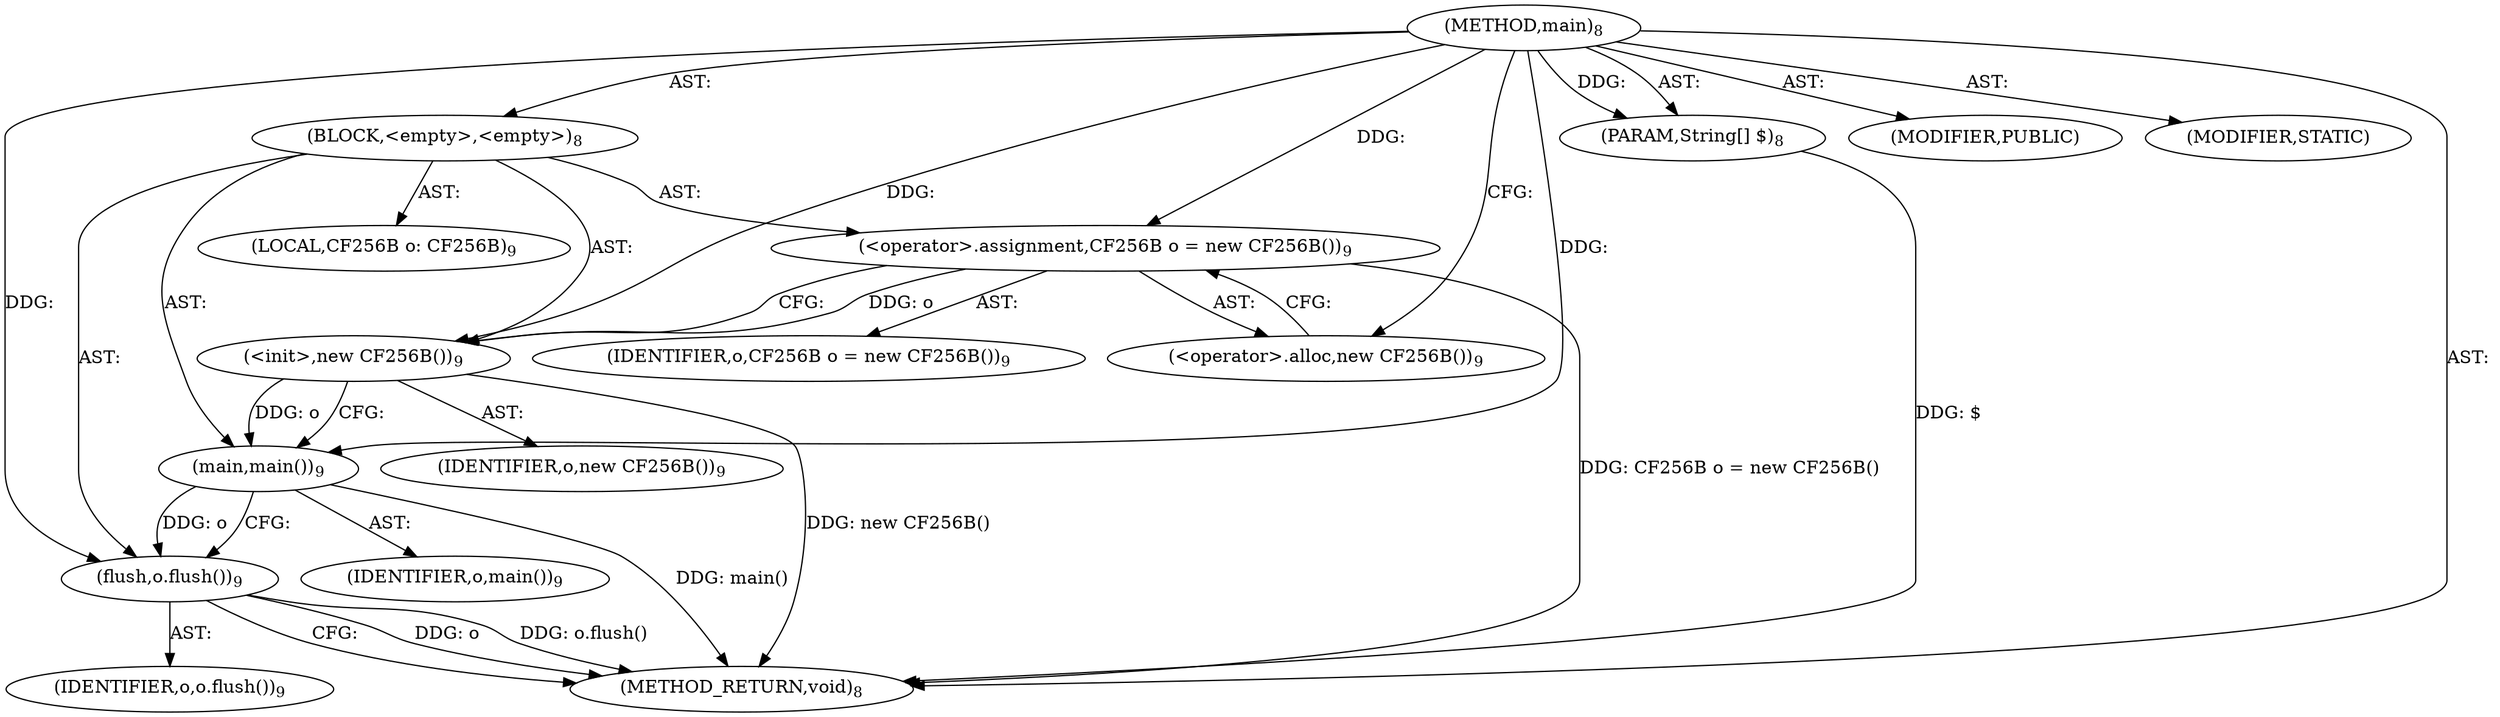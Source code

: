digraph "main" {  
"63" [label = <(METHOD,main)<SUB>8</SUB>> ]
"64" [label = <(PARAM,String[] $)<SUB>8</SUB>> ]
"65" [label = <(BLOCK,&lt;empty&gt;,&lt;empty&gt;)<SUB>8</SUB>> ]
"6" [label = <(LOCAL,CF256B o: CF256B)<SUB>9</SUB>> ]
"66" [label = <(&lt;operator&gt;.assignment,CF256B o = new CF256B())<SUB>9</SUB>> ]
"67" [label = <(IDENTIFIER,o,CF256B o = new CF256B())<SUB>9</SUB>> ]
"68" [label = <(&lt;operator&gt;.alloc,new CF256B())<SUB>9</SUB>> ]
"69" [label = <(&lt;init&gt;,new CF256B())<SUB>9</SUB>> ]
"5" [label = <(IDENTIFIER,o,new CF256B())<SUB>9</SUB>> ]
"70" [label = <(main,main())<SUB>9</SUB>> ]
"71" [label = <(IDENTIFIER,o,main())<SUB>9</SUB>> ]
"72" [label = <(flush,o.flush())<SUB>9</SUB>> ]
"73" [label = <(IDENTIFIER,o,o.flush())<SUB>9</SUB>> ]
"74" [label = <(MODIFIER,PUBLIC)> ]
"75" [label = <(MODIFIER,STATIC)> ]
"76" [label = <(METHOD_RETURN,void)<SUB>8</SUB>> ]
  "63" -> "64"  [ label = "AST: "] 
  "63" -> "65"  [ label = "AST: "] 
  "63" -> "74"  [ label = "AST: "] 
  "63" -> "75"  [ label = "AST: "] 
  "63" -> "76"  [ label = "AST: "] 
  "65" -> "6"  [ label = "AST: "] 
  "65" -> "66"  [ label = "AST: "] 
  "65" -> "69"  [ label = "AST: "] 
  "65" -> "70"  [ label = "AST: "] 
  "65" -> "72"  [ label = "AST: "] 
  "66" -> "67"  [ label = "AST: "] 
  "66" -> "68"  [ label = "AST: "] 
  "69" -> "5"  [ label = "AST: "] 
  "70" -> "71"  [ label = "AST: "] 
  "72" -> "73"  [ label = "AST: "] 
  "66" -> "69"  [ label = "CFG: "] 
  "69" -> "70"  [ label = "CFG: "] 
  "70" -> "72"  [ label = "CFG: "] 
  "72" -> "76"  [ label = "CFG: "] 
  "68" -> "66"  [ label = "CFG: "] 
  "63" -> "68"  [ label = "CFG: "] 
  "64" -> "76"  [ label = "DDG: $"] 
  "66" -> "76"  [ label = "DDG: CF256B o = new CF256B()"] 
  "69" -> "76"  [ label = "DDG: new CF256B()"] 
  "70" -> "76"  [ label = "DDG: main()"] 
  "72" -> "76"  [ label = "DDG: o"] 
  "72" -> "76"  [ label = "DDG: o.flush()"] 
  "63" -> "64"  [ label = "DDG: "] 
  "63" -> "66"  [ label = "DDG: "] 
  "66" -> "69"  [ label = "DDG: o"] 
  "63" -> "69"  [ label = "DDG: "] 
  "69" -> "70"  [ label = "DDG: o"] 
  "63" -> "70"  [ label = "DDG: "] 
  "70" -> "72"  [ label = "DDG: o"] 
  "63" -> "72"  [ label = "DDG: "] 
}

